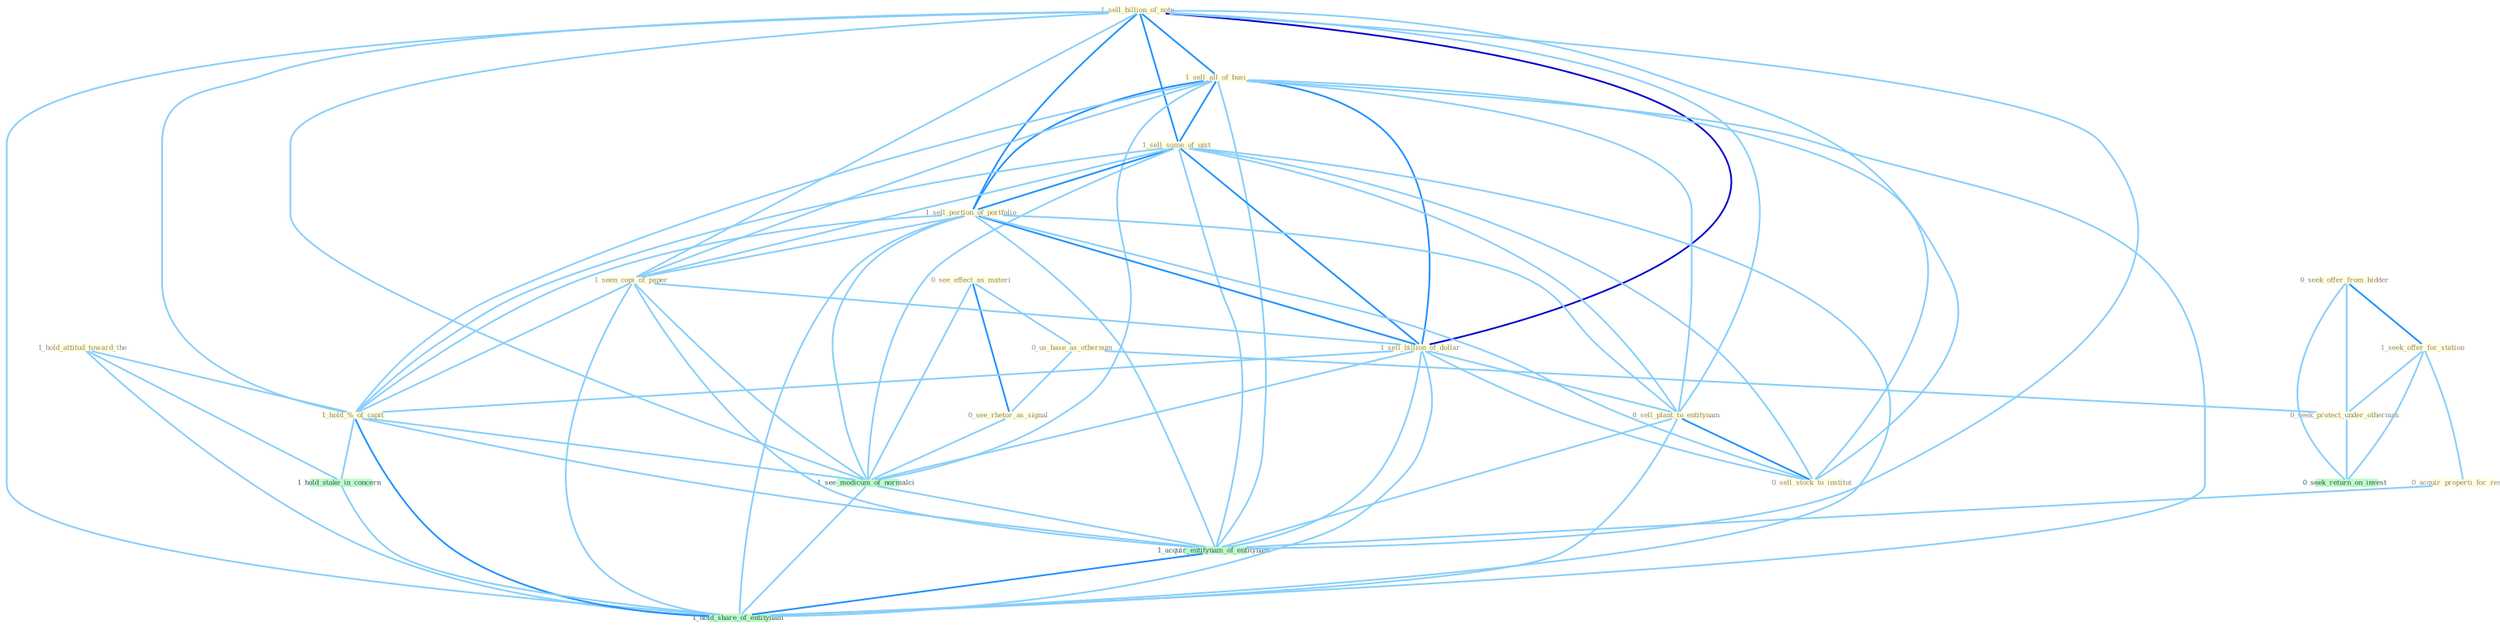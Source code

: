 Graph G{ 
    node
    [shape=polygon,style=filled,width=.5,height=.06,color="#BDFCC9",fixedsize=true,fontsize=4,
    fontcolor="#2f4f4f"];
    {node
    [color="#ffffe0", fontcolor="#8b7d6b"] "0_see_effect_as_materi " "1_sell_billion_of_note " "0_us_base_as_othernum " "0_seek_offer_from_bidder " "1_sell_all_of_busi " "1_sell_some_of_unit " "1_sell_portion_of_portfolio " "1_seek_offer_for_station " "1_seen_copi_of_paper " "1_sell_billion_of_dollar " "0_see_rhetor_as_signal " "1_hold_attitud_toward_the " "0_sell_plant_to_entitynam " "1_hold_%_of_capit " "0_sell_stock_to_institut " "0_acquir_properti_for_resort " "0_seek_protect_under_othernum "}
{node [color="#fff0f5", fontcolor="#b22222"]}
edge [color="#B0E2FF"];

	"0_see_effect_as_materi " -- "0_us_base_as_othernum " [w="1", color="#87cefa" ];
	"0_see_effect_as_materi " -- "0_see_rhetor_as_signal " [w="2", color="#1e90ff" , len=0.8];
	"0_see_effect_as_materi " -- "1_see_modicum_of_normalci " [w="1", color="#87cefa" ];
	"1_sell_billion_of_note " -- "1_sell_all_of_busi " [w="2", color="#1e90ff" , len=0.8];
	"1_sell_billion_of_note " -- "1_sell_some_of_unit " [w="2", color="#1e90ff" , len=0.8];
	"1_sell_billion_of_note " -- "1_sell_portion_of_portfolio " [w="2", color="#1e90ff" , len=0.8];
	"1_sell_billion_of_note " -- "1_seen_copi_of_paper " [w="1", color="#87cefa" ];
	"1_sell_billion_of_note " -- "1_sell_billion_of_dollar " [w="3", color="#0000cd" , len=0.6];
	"1_sell_billion_of_note " -- "0_sell_plant_to_entitynam " [w="1", color="#87cefa" ];
	"1_sell_billion_of_note " -- "1_hold_%_of_capit " [w="1", color="#87cefa" ];
	"1_sell_billion_of_note " -- "0_sell_stock_to_institut " [w="1", color="#87cefa" ];
	"1_sell_billion_of_note " -- "1_see_modicum_of_normalci " [w="1", color="#87cefa" ];
	"1_sell_billion_of_note " -- "1_acquir_entitynam_of_entitynam " [w="1", color="#87cefa" ];
	"1_sell_billion_of_note " -- "1_hold_share_of_entitynam " [w="1", color="#87cefa" ];
	"0_us_base_as_othernum " -- "0_see_rhetor_as_signal " [w="1", color="#87cefa" ];
	"0_us_base_as_othernum " -- "0_seek_protect_under_othernum " [w="1", color="#87cefa" ];
	"0_seek_offer_from_bidder " -- "1_seek_offer_for_station " [w="2", color="#1e90ff" , len=0.8];
	"0_seek_offer_from_bidder " -- "0_seek_protect_under_othernum " [w="1", color="#87cefa" ];
	"0_seek_offer_from_bidder " -- "0_seek_return_on_invest " [w="1", color="#87cefa" ];
	"1_sell_all_of_busi " -- "1_sell_some_of_unit " [w="2", color="#1e90ff" , len=0.8];
	"1_sell_all_of_busi " -- "1_sell_portion_of_portfolio " [w="2", color="#1e90ff" , len=0.8];
	"1_sell_all_of_busi " -- "1_seen_copi_of_paper " [w="1", color="#87cefa" ];
	"1_sell_all_of_busi " -- "1_sell_billion_of_dollar " [w="2", color="#1e90ff" , len=0.8];
	"1_sell_all_of_busi " -- "0_sell_plant_to_entitynam " [w="1", color="#87cefa" ];
	"1_sell_all_of_busi " -- "1_hold_%_of_capit " [w="1", color="#87cefa" ];
	"1_sell_all_of_busi " -- "0_sell_stock_to_institut " [w="1", color="#87cefa" ];
	"1_sell_all_of_busi " -- "1_see_modicum_of_normalci " [w="1", color="#87cefa" ];
	"1_sell_all_of_busi " -- "1_acquir_entitynam_of_entitynam " [w="1", color="#87cefa" ];
	"1_sell_all_of_busi " -- "1_hold_share_of_entitynam " [w="1", color="#87cefa" ];
	"1_sell_some_of_unit " -- "1_sell_portion_of_portfolio " [w="2", color="#1e90ff" , len=0.8];
	"1_sell_some_of_unit " -- "1_seen_copi_of_paper " [w="1", color="#87cefa" ];
	"1_sell_some_of_unit " -- "1_sell_billion_of_dollar " [w="2", color="#1e90ff" , len=0.8];
	"1_sell_some_of_unit " -- "0_sell_plant_to_entitynam " [w="1", color="#87cefa" ];
	"1_sell_some_of_unit " -- "1_hold_%_of_capit " [w="1", color="#87cefa" ];
	"1_sell_some_of_unit " -- "0_sell_stock_to_institut " [w="1", color="#87cefa" ];
	"1_sell_some_of_unit " -- "1_see_modicum_of_normalci " [w="1", color="#87cefa" ];
	"1_sell_some_of_unit " -- "1_acquir_entitynam_of_entitynam " [w="1", color="#87cefa" ];
	"1_sell_some_of_unit " -- "1_hold_share_of_entitynam " [w="1", color="#87cefa" ];
	"1_sell_portion_of_portfolio " -- "1_seen_copi_of_paper " [w="1", color="#87cefa" ];
	"1_sell_portion_of_portfolio " -- "1_sell_billion_of_dollar " [w="2", color="#1e90ff" , len=0.8];
	"1_sell_portion_of_portfolio " -- "0_sell_plant_to_entitynam " [w="1", color="#87cefa" ];
	"1_sell_portion_of_portfolio " -- "1_hold_%_of_capit " [w="1", color="#87cefa" ];
	"1_sell_portion_of_portfolio " -- "0_sell_stock_to_institut " [w="1", color="#87cefa" ];
	"1_sell_portion_of_portfolio " -- "1_see_modicum_of_normalci " [w="1", color="#87cefa" ];
	"1_sell_portion_of_portfolio " -- "1_acquir_entitynam_of_entitynam " [w="1", color="#87cefa" ];
	"1_sell_portion_of_portfolio " -- "1_hold_share_of_entitynam " [w="1", color="#87cefa" ];
	"1_seek_offer_for_station " -- "0_acquir_properti_for_resort " [w="1", color="#87cefa" ];
	"1_seek_offer_for_station " -- "0_seek_protect_under_othernum " [w="1", color="#87cefa" ];
	"1_seek_offer_for_station " -- "0_seek_return_on_invest " [w="1", color="#87cefa" ];
	"1_seen_copi_of_paper " -- "1_sell_billion_of_dollar " [w="1", color="#87cefa" ];
	"1_seen_copi_of_paper " -- "1_hold_%_of_capit " [w="1", color="#87cefa" ];
	"1_seen_copi_of_paper " -- "1_see_modicum_of_normalci " [w="1", color="#87cefa" ];
	"1_seen_copi_of_paper " -- "1_acquir_entitynam_of_entitynam " [w="1", color="#87cefa" ];
	"1_seen_copi_of_paper " -- "1_hold_share_of_entitynam " [w="1", color="#87cefa" ];
	"1_sell_billion_of_dollar " -- "0_sell_plant_to_entitynam " [w="1", color="#87cefa" ];
	"1_sell_billion_of_dollar " -- "1_hold_%_of_capit " [w="1", color="#87cefa" ];
	"1_sell_billion_of_dollar " -- "0_sell_stock_to_institut " [w="1", color="#87cefa" ];
	"1_sell_billion_of_dollar " -- "1_see_modicum_of_normalci " [w="1", color="#87cefa" ];
	"1_sell_billion_of_dollar " -- "1_acquir_entitynam_of_entitynam " [w="1", color="#87cefa" ];
	"1_sell_billion_of_dollar " -- "1_hold_share_of_entitynam " [w="1", color="#87cefa" ];
	"0_see_rhetor_as_signal " -- "1_see_modicum_of_normalci " [w="1", color="#87cefa" ];
	"1_hold_attitud_toward_the " -- "1_hold_%_of_capit " [w="1", color="#87cefa" ];
	"1_hold_attitud_toward_the " -- "1_hold_stake_in_concern " [w="1", color="#87cefa" ];
	"1_hold_attitud_toward_the " -- "1_hold_share_of_entitynam " [w="1", color="#87cefa" ];
	"0_sell_plant_to_entitynam " -- "0_sell_stock_to_institut " [w="2", color="#1e90ff" , len=0.8];
	"0_sell_plant_to_entitynam " -- "1_acquir_entitynam_of_entitynam " [w="1", color="#87cefa" ];
	"0_sell_plant_to_entitynam " -- "1_hold_share_of_entitynam " [w="1", color="#87cefa" ];
	"1_hold_%_of_capit " -- "1_hold_stake_in_concern " [w="1", color="#87cefa" ];
	"1_hold_%_of_capit " -- "1_see_modicum_of_normalci " [w="1", color="#87cefa" ];
	"1_hold_%_of_capit " -- "1_acquir_entitynam_of_entitynam " [w="1", color="#87cefa" ];
	"1_hold_%_of_capit " -- "1_hold_share_of_entitynam " [w="2", color="#1e90ff" , len=0.8];
	"0_acquir_properti_for_resort " -- "1_acquir_entitynam_of_entitynam " [w="1", color="#87cefa" ];
	"0_seek_protect_under_othernum " -- "0_seek_return_on_invest " [w="1", color="#87cefa" ];
	"1_hold_stake_in_concern " -- "1_hold_share_of_entitynam " [w="1", color="#87cefa" ];
	"1_see_modicum_of_normalci " -- "1_acquir_entitynam_of_entitynam " [w="1", color="#87cefa" ];
	"1_see_modicum_of_normalci " -- "1_hold_share_of_entitynam " [w="1", color="#87cefa" ];
	"1_acquir_entitynam_of_entitynam " -- "1_hold_share_of_entitynam " [w="2", color="#1e90ff" , len=0.8];
}